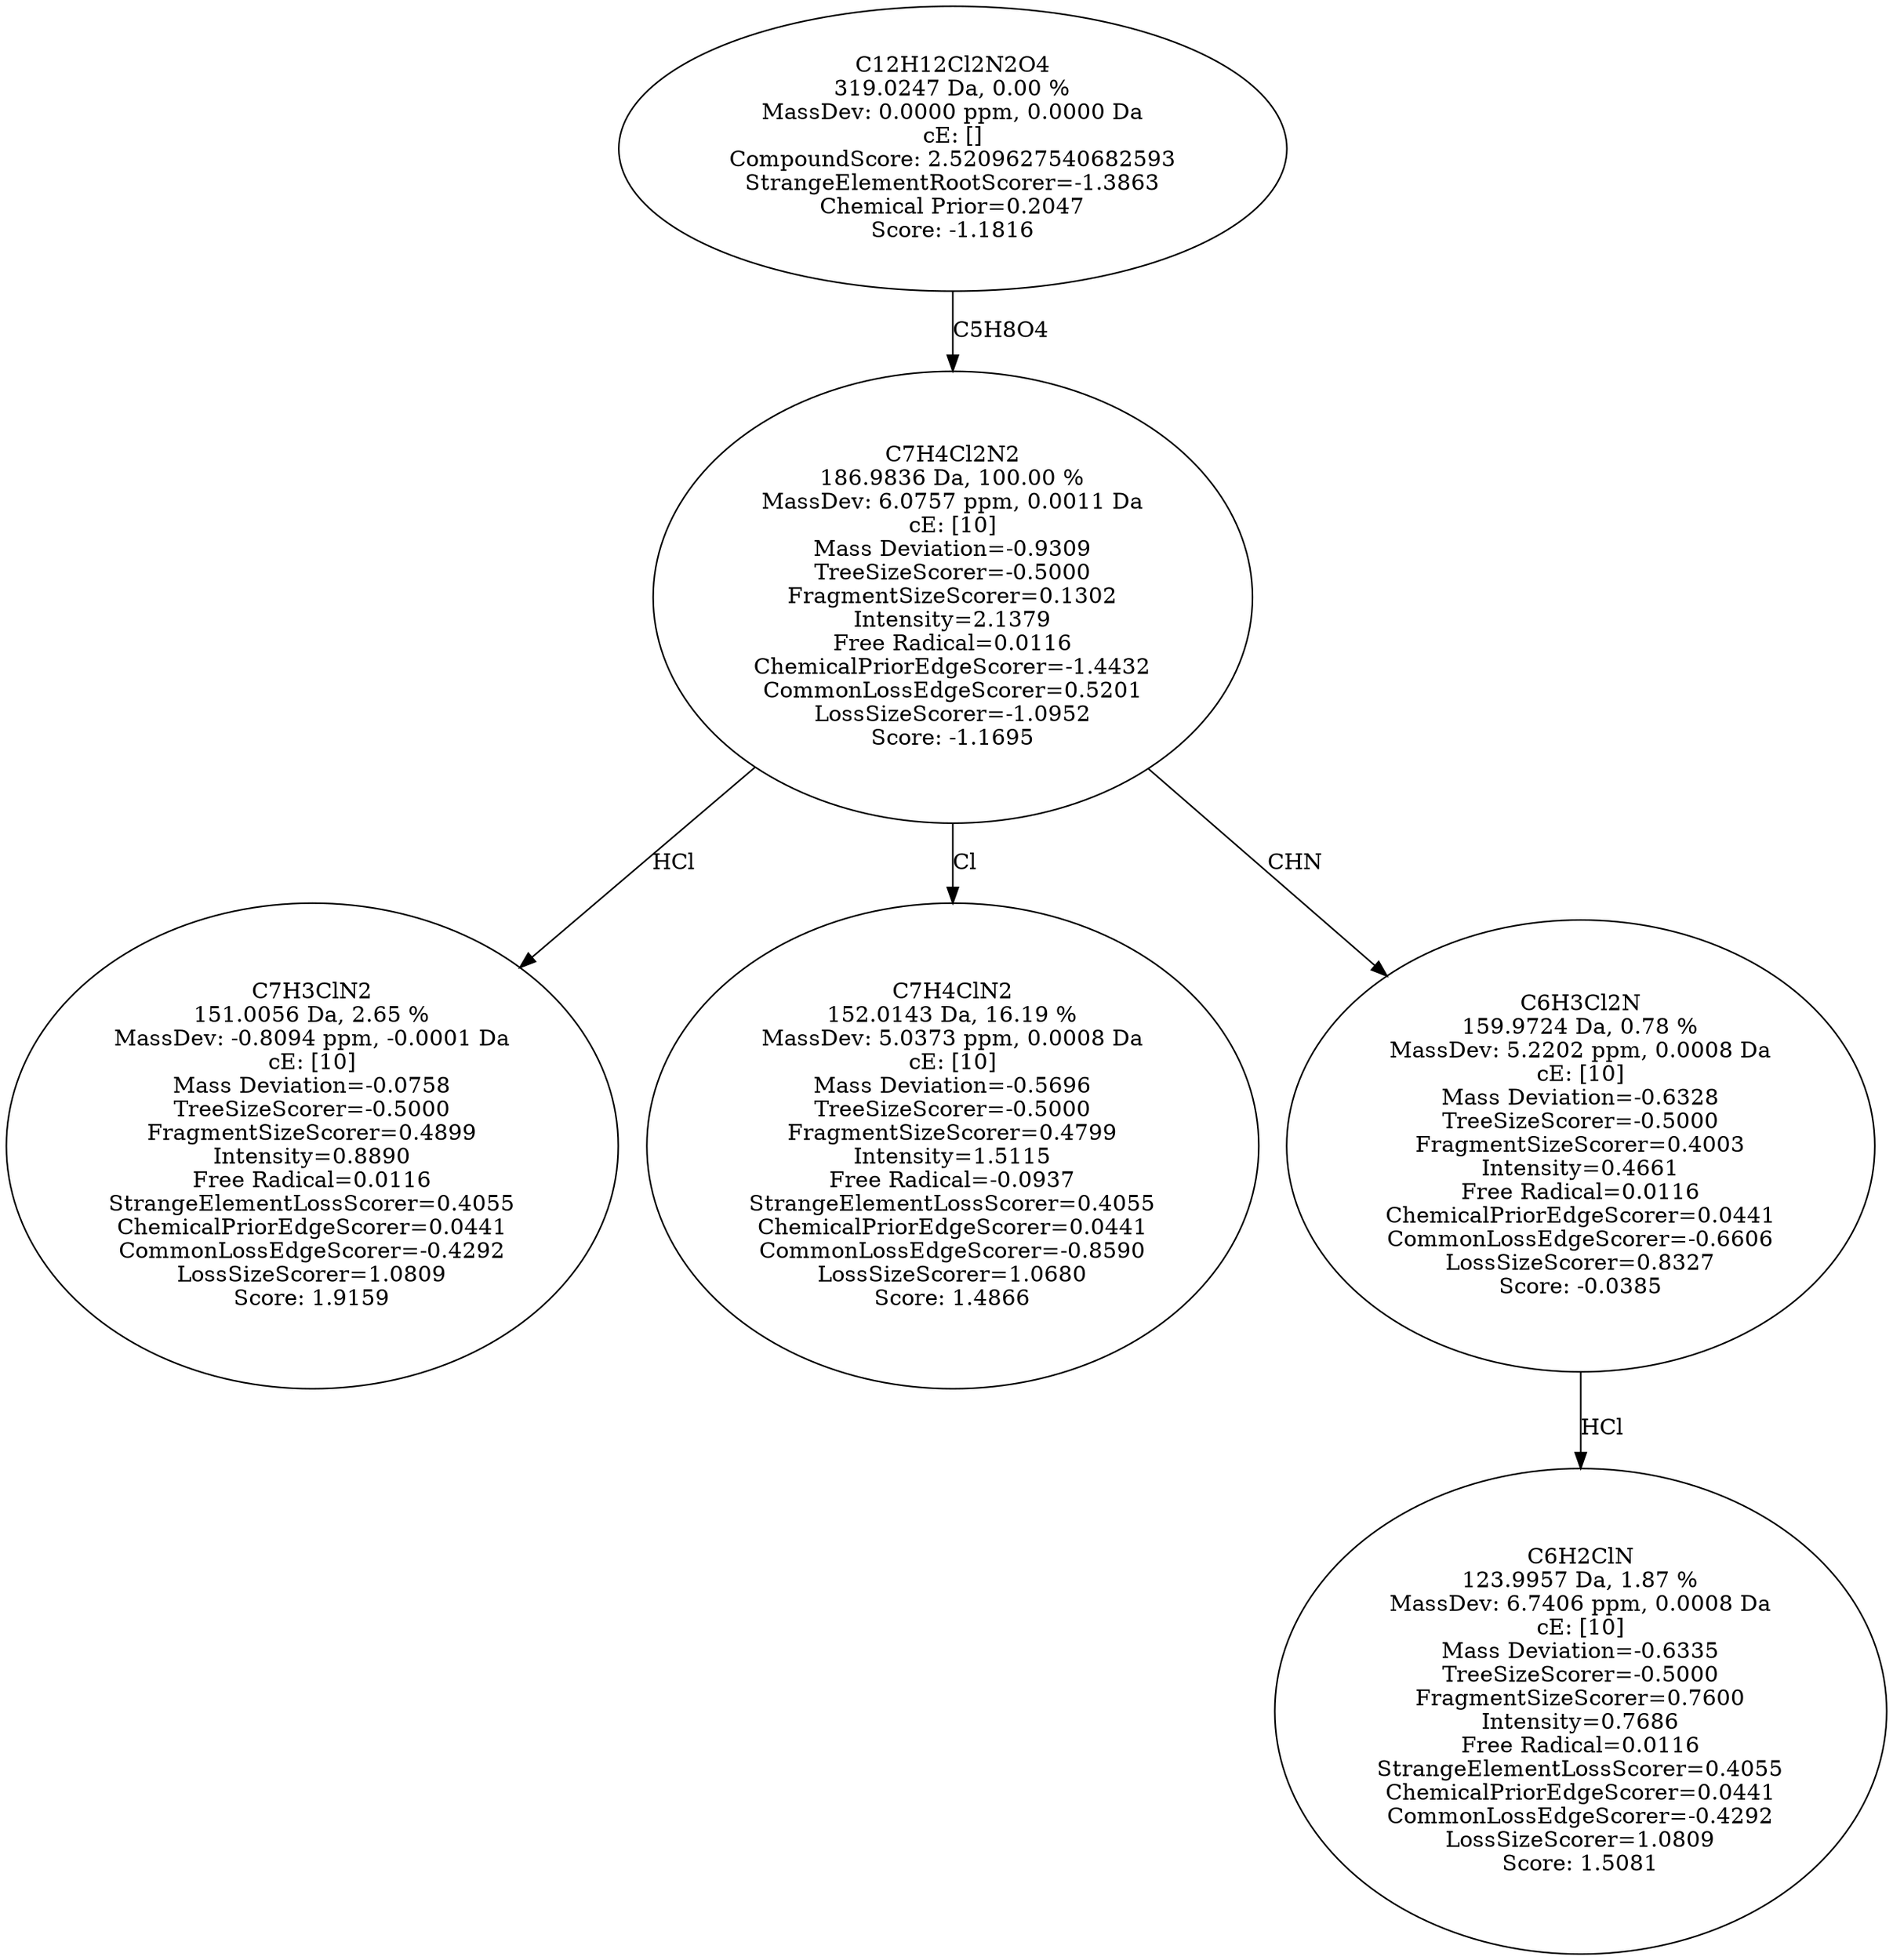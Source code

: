 strict digraph {
v1 [label="C7H3ClN2\n151.0056 Da, 2.65 %\nMassDev: -0.8094 ppm, -0.0001 Da\ncE: [10]\nMass Deviation=-0.0758\nTreeSizeScorer=-0.5000\nFragmentSizeScorer=0.4899\nIntensity=0.8890\nFree Radical=0.0116\nStrangeElementLossScorer=0.4055\nChemicalPriorEdgeScorer=0.0441\nCommonLossEdgeScorer=-0.4292\nLossSizeScorer=1.0809\nScore: 1.9159"];
v2 [label="C7H4ClN2\n152.0143 Da, 16.19 %\nMassDev: 5.0373 ppm, 0.0008 Da\ncE: [10]\nMass Deviation=-0.5696\nTreeSizeScorer=-0.5000\nFragmentSizeScorer=0.4799\nIntensity=1.5115\nFree Radical=-0.0937\nStrangeElementLossScorer=0.4055\nChemicalPriorEdgeScorer=0.0441\nCommonLossEdgeScorer=-0.8590\nLossSizeScorer=1.0680\nScore: 1.4866"];
v3 [label="C6H2ClN\n123.9957 Da, 1.87 %\nMassDev: 6.7406 ppm, 0.0008 Da\ncE: [10]\nMass Deviation=-0.6335\nTreeSizeScorer=-0.5000\nFragmentSizeScorer=0.7600\nIntensity=0.7686\nFree Radical=0.0116\nStrangeElementLossScorer=0.4055\nChemicalPriorEdgeScorer=0.0441\nCommonLossEdgeScorer=-0.4292\nLossSizeScorer=1.0809\nScore: 1.5081"];
v4 [label="C6H3Cl2N\n159.9724 Da, 0.78 %\nMassDev: 5.2202 ppm, 0.0008 Da\ncE: [10]\nMass Deviation=-0.6328\nTreeSizeScorer=-0.5000\nFragmentSizeScorer=0.4003\nIntensity=0.4661\nFree Radical=0.0116\nChemicalPriorEdgeScorer=0.0441\nCommonLossEdgeScorer=-0.6606\nLossSizeScorer=0.8327\nScore: -0.0385"];
v5 [label="C7H4Cl2N2\n186.9836 Da, 100.00 %\nMassDev: 6.0757 ppm, 0.0011 Da\ncE: [10]\nMass Deviation=-0.9309\nTreeSizeScorer=-0.5000\nFragmentSizeScorer=0.1302\nIntensity=2.1379\nFree Radical=0.0116\nChemicalPriorEdgeScorer=-1.4432\nCommonLossEdgeScorer=0.5201\nLossSizeScorer=-1.0952\nScore: -1.1695"];
v6 [label="C12H12Cl2N2O4\n319.0247 Da, 0.00 %\nMassDev: 0.0000 ppm, 0.0000 Da\ncE: []\nCompoundScore: 2.5209627540682593\nStrangeElementRootScorer=-1.3863\nChemical Prior=0.2047\nScore: -1.1816"];
v5 -> v1 [label="HCl"];
v5 -> v2 [label="Cl"];
v4 -> v3 [label="HCl"];
v5 -> v4 [label="CHN"];
v6 -> v5 [label="C5H8O4"];
}